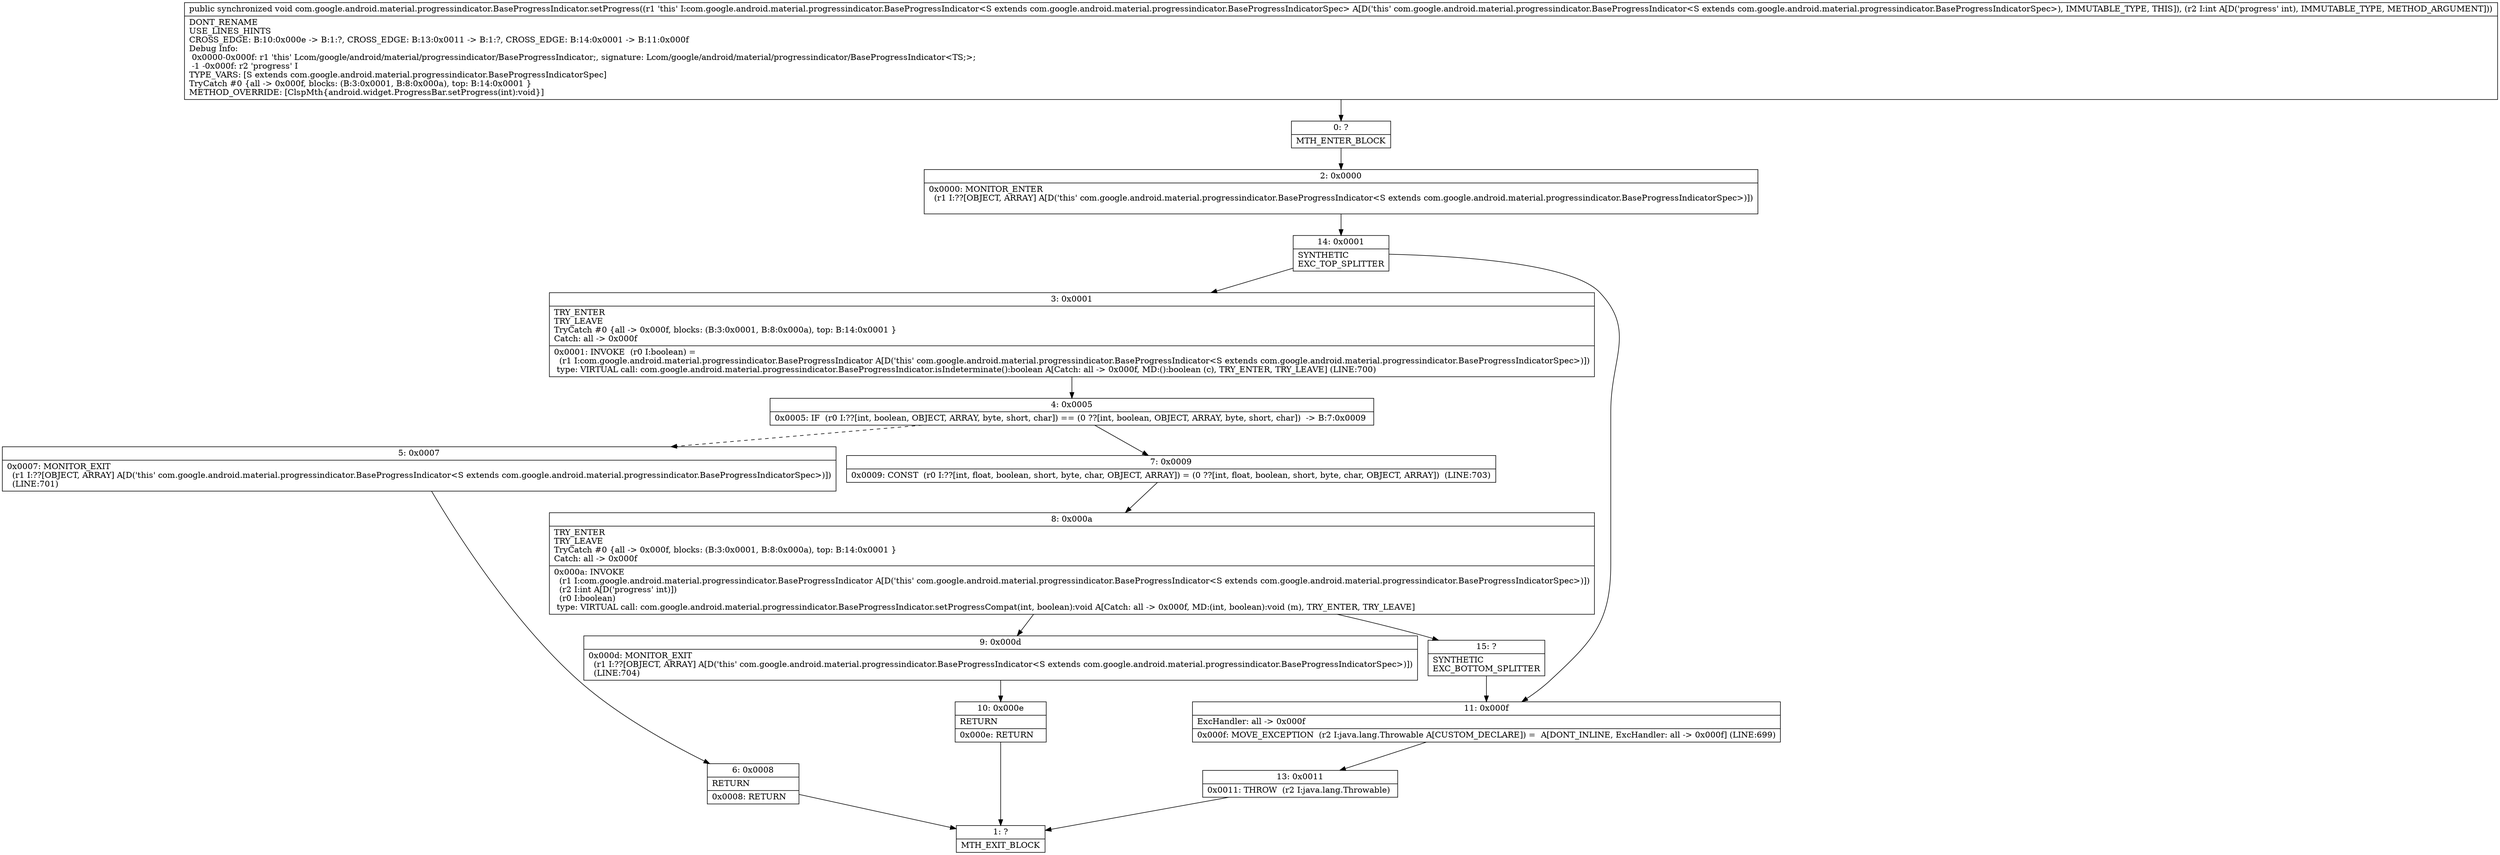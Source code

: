 digraph "CFG forcom.google.android.material.progressindicator.BaseProgressIndicator.setProgress(I)V" {
Node_0 [shape=record,label="{0\:\ ?|MTH_ENTER_BLOCK\l}"];
Node_2 [shape=record,label="{2\:\ 0x0000|0x0000: MONITOR_ENTER  \l  (r1 I:??[OBJECT, ARRAY] A[D('this' com.google.android.material.progressindicator.BaseProgressIndicator\<S extends com.google.android.material.progressindicator.BaseProgressIndicatorSpec\>)])\l \l}"];
Node_14 [shape=record,label="{14\:\ 0x0001|SYNTHETIC\lEXC_TOP_SPLITTER\l}"];
Node_3 [shape=record,label="{3\:\ 0x0001|TRY_ENTER\lTRY_LEAVE\lTryCatch #0 \{all \-\> 0x000f, blocks: (B:3:0x0001, B:8:0x000a), top: B:14:0x0001 \}\lCatch: all \-\> 0x000f\l|0x0001: INVOKE  (r0 I:boolean) = \l  (r1 I:com.google.android.material.progressindicator.BaseProgressIndicator A[D('this' com.google.android.material.progressindicator.BaseProgressIndicator\<S extends com.google.android.material.progressindicator.BaseProgressIndicatorSpec\>)])\l type: VIRTUAL call: com.google.android.material.progressindicator.BaseProgressIndicator.isIndeterminate():boolean A[Catch: all \-\> 0x000f, MD:():boolean (c), TRY_ENTER, TRY_LEAVE] (LINE:700)\l}"];
Node_4 [shape=record,label="{4\:\ 0x0005|0x0005: IF  (r0 I:??[int, boolean, OBJECT, ARRAY, byte, short, char]) == (0 ??[int, boolean, OBJECT, ARRAY, byte, short, char])  \-\> B:7:0x0009 \l}"];
Node_5 [shape=record,label="{5\:\ 0x0007|0x0007: MONITOR_EXIT  \l  (r1 I:??[OBJECT, ARRAY] A[D('this' com.google.android.material.progressindicator.BaseProgressIndicator\<S extends com.google.android.material.progressindicator.BaseProgressIndicatorSpec\>)])\l  (LINE:701)\l}"];
Node_6 [shape=record,label="{6\:\ 0x0008|RETURN\l|0x0008: RETURN   \l}"];
Node_1 [shape=record,label="{1\:\ ?|MTH_EXIT_BLOCK\l}"];
Node_7 [shape=record,label="{7\:\ 0x0009|0x0009: CONST  (r0 I:??[int, float, boolean, short, byte, char, OBJECT, ARRAY]) = (0 ??[int, float, boolean, short, byte, char, OBJECT, ARRAY])  (LINE:703)\l}"];
Node_8 [shape=record,label="{8\:\ 0x000a|TRY_ENTER\lTRY_LEAVE\lTryCatch #0 \{all \-\> 0x000f, blocks: (B:3:0x0001, B:8:0x000a), top: B:14:0x0001 \}\lCatch: all \-\> 0x000f\l|0x000a: INVOKE  \l  (r1 I:com.google.android.material.progressindicator.BaseProgressIndicator A[D('this' com.google.android.material.progressindicator.BaseProgressIndicator\<S extends com.google.android.material.progressindicator.BaseProgressIndicatorSpec\>)])\l  (r2 I:int A[D('progress' int)])\l  (r0 I:boolean)\l type: VIRTUAL call: com.google.android.material.progressindicator.BaseProgressIndicator.setProgressCompat(int, boolean):void A[Catch: all \-\> 0x000f, MD:(int, boolean):void (m), TRY_ENTER, TRY_LEAVE]\l}"];
Node_9 [shape=record,label="{9\:\ 0x000d|0x000d: MONITOR_EXIT  \l  (r1 I:??[OBJECT, ARRAY] A[D('this' com.google.android.material.progressindicator.BaseProgressIndicator\<S extends com.google.android.material.progressindicator.BaseProgressIndicatorSpec\>)])\l  (LINE:704)\l}"];
Node_10 [shape=record,label="{10\:\ 0x000e|RETURN\l|0x000e: RETURN   \l}"];
Node_15 [shape=record,label="{15\:\ ?|SYNTHETIC\lEXC_BOTTOM_SPLITTER\l}"];
Node_11 [shape=record,label="{11\:\ 0x000f|ExcHandler: all \-\> 0x000f\l|0x000f: MOVE_EXCEPTION  (r2 I:java.lang.Throwable A[CUSTOM_DECLARE]) =  A[DONT_INLINE, ExcHandler: all \-\> 0x000f] (LINE:699)\l}"];
Node_13 [shape=record,label="{13\:\ 0x0011|0x0011: THROW  (r2 I:java.lang.Throwable) \l}"];
MethodNode[shape=record,label="{public synchronized void com.google.android.material.progressindicator.BaseProgressIndicator.setProgress((r1 'this' I:com.google.android.material.progressindicator.BaseProgressIndicator\<S extends com.google.android.material.progressindicator.BaseProgressIndicatorSpec\> A[D('this' com.google.android.material.progressindicator.BaseProgressIndicator\<S extends com.google.android.material.progressindicator.BaseProgressIndicatorSpec\>), IMMUTABLE_TYPE, THIS]), (r2 I:int A[D('progress' int), IMMUTABLE_TYPE, METHOD_ARGUMENT]))  | DONT_RENAME\lUSE_LINES_HINTS\lCROSS_EDGE: B:10:0x000e \-\> B:1:?, CROSS_EDGE: B:13:0x0011 \-\> B:1:?, CROSS_EDGE: B:14:0x0001 \-\> B:11:0x000f\lDebug Info:\l  0x0000\-0x000f: r1 'this' Lcom\/google\/android\/material\/progressindicator\/BaseProgressIndicator;, signature: Lcom\/google\/android\/material\/progressindicator\/BaseProgressIndicator\<TS;\>;\l  \-1 \-0x000f: r2 'progress' I\lTYPE_VARS: [S extends com.google.android.material.progressindicator.BaseProgressIndicatorSpec]\lTryCatch #0 \{all \-\> 0x000f, blocks: (B:3:0x0001, B:8:0x000a), top: B:14:0x0001 \}\lMETHOD_OVERRIDE: [ClspMth\{android.widget.ProgressBar.setProgress(int):void\}]\l}"];
MethodNode -> Node_0;Node_0 -> Node_2;
Node_2 -> Node_14;
Node_14 -> Node_3;
Node_14 -> Node_11;
Node_3 -> Node_4;
Node_4 -> Node_5[style=dashed];
Node_4 -> Node_7;
Node_5 -> Node_6;
Node_6 -> Node_1;
Node_7 -> Node_8;
Node_8 -> Node_9;
Node_8 -> Node_15;
Node_9 -> Node_10;
Node_10 -> Node_1;
Node_15 -> Node_11;
Node_11 -> Node_13;
Node_13 -> Node_1;
}

